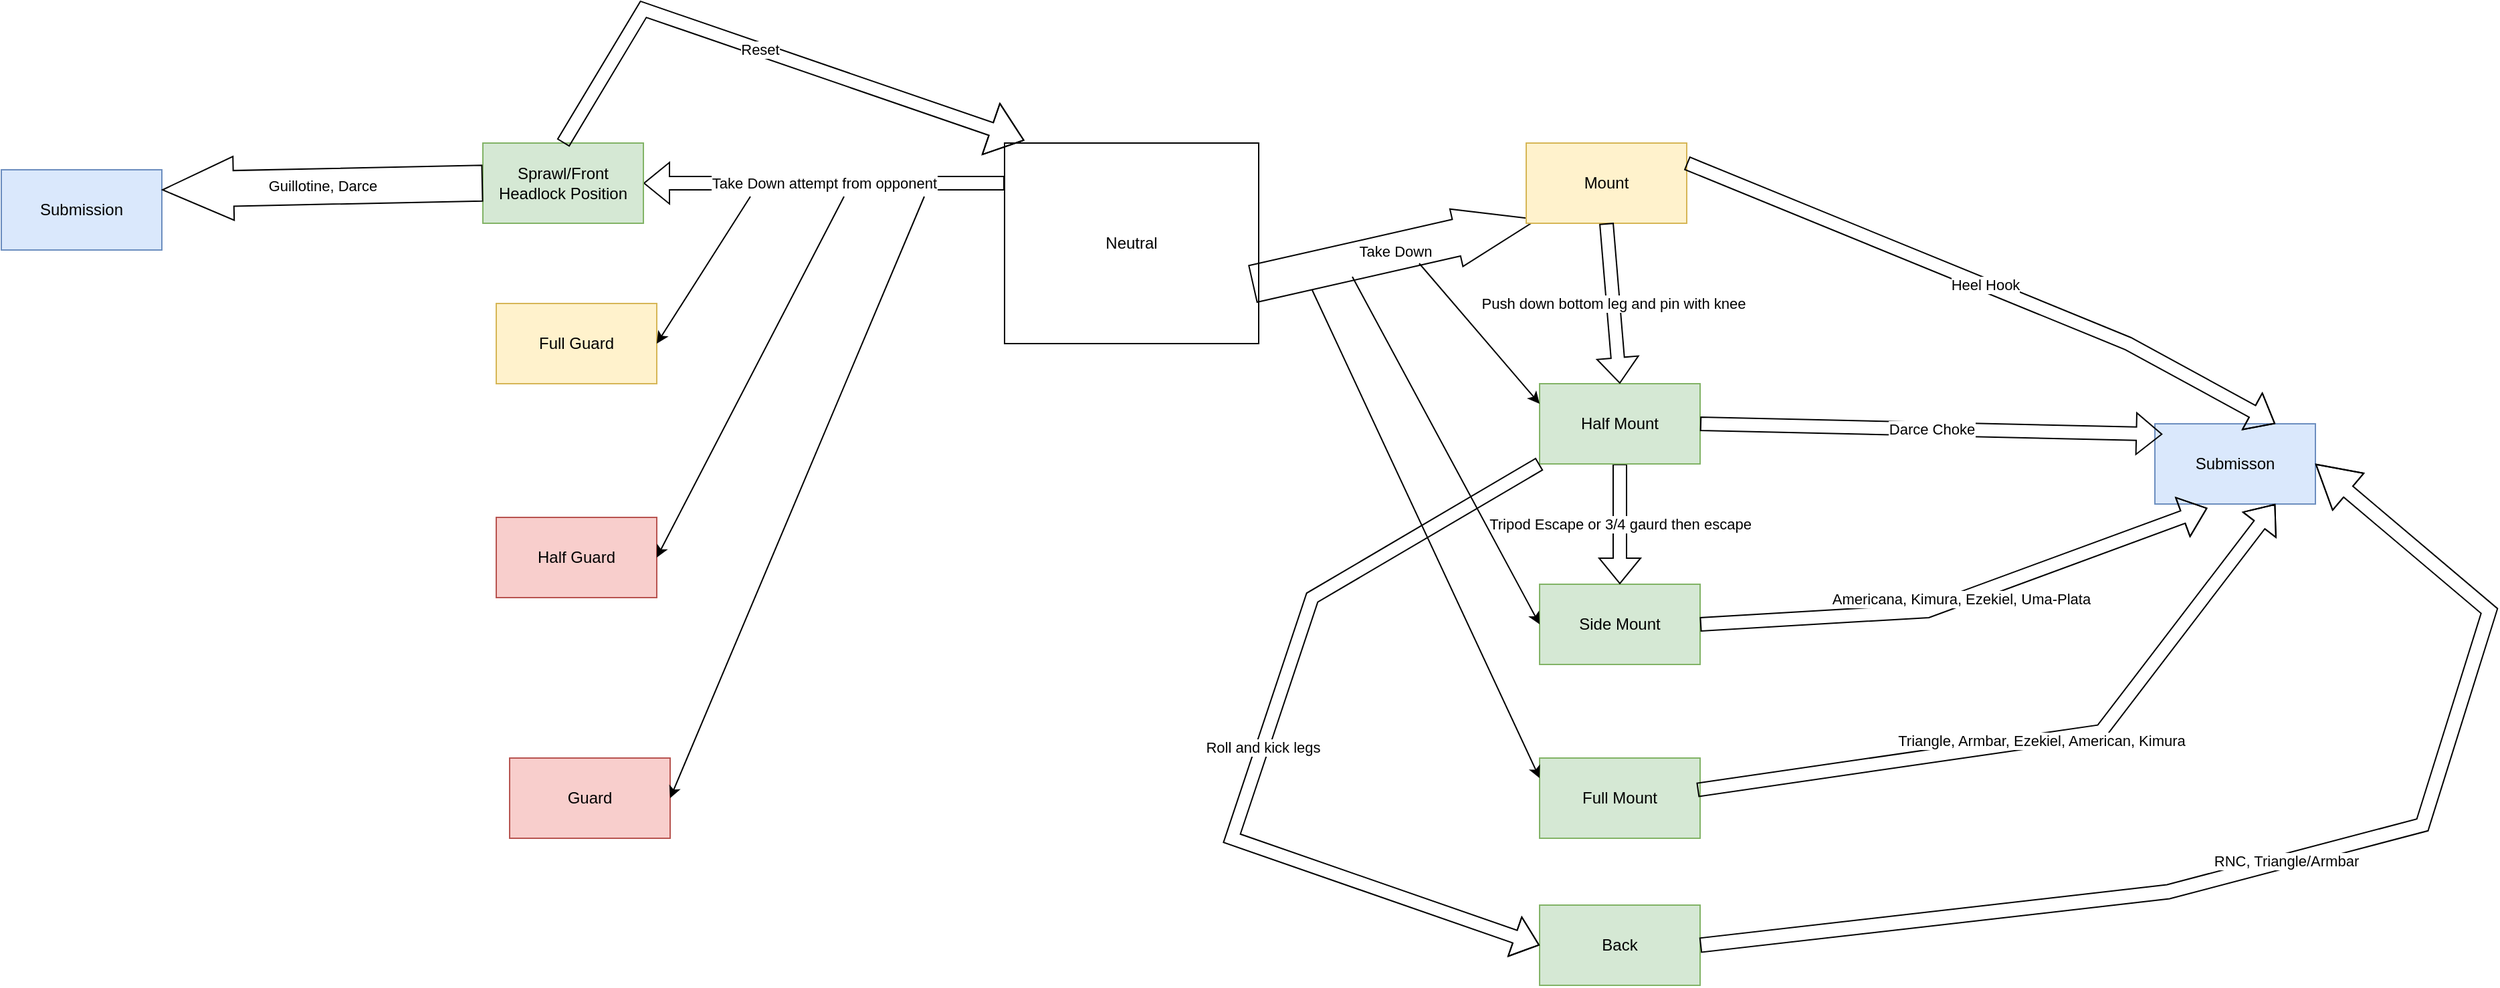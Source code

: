 <mxfile version="26.1.0">
  <diagram id="C5RBs43oDa-KdzZeNtuy" name="Page-1">
    <mxGraphModel dx="2147" dy="1233" grid="1" gridSize="10" guides="1" tooltips="1" connect="1" arrows="1" fold="1" page="0" pageScale="1" pageWidth="827" pageHeight="1169" math="0" shadow="0">
      <root>
        <mxCell id="WIyWlLk6GJQsqaUBKTNV-0" />
        <mxCell id="WIyWlLk6GJQsqaUBKTNV-1" parent="WIyWlLk6GJQsqaUBKTNV-0" />
        <mxCell id="EAlG9zvi_4I4vv1BTm75-0" value="Neutral" style="rounded=0;whiteSpace=wrap;html=1;" vertex="1" parent="WIyWlLk6GJQsqaUBKTNV-1">
          <mxGeometry y="-70" width="190" height="150" as="geometry" />
        </mxCell>
        <mxCell id="EAlG9zvi_4I4vv1BTm75-1" value="Take Down" style="shape=flexArrow;endArrow=classic;html=1;rounded=0;endWidth=15;endSize=20.33;width=28;entryX=0.073;entryY=0.95;entryDx=0;entryDy=0;entryPerimeter=0;exitX=0.975;exitY=0.703;exitDx=0;exitDy=0;exitPerimeter=0;" edge="1" parent="WIyWlLk6GJQsqaUBKTNV-1" source="EAlG9zvi_4I4vv1BTm75-0" target="EAlG9zvi_4I4vv1BTm75-2">
          <mxGeometry width="50" height="50" relative="1" as="geometry">
            <mxPoint x="190" y="74.5" as="sourcePoint" />
            <mxPoint x="390" y="74.5" as="targetPoint" />
            <Array as="points" />
            <mxPoint as="offset" />
          </mxGeometry>
        </mxCell>
        <mxCell id="EAlG9zvi_4I4vv1BTm75-2" value="Mount" style="rounded=0;whiteSpace=wrap;html=1;labelBackgroundColor=none;labelBorderColor=none;fillColor=#fff2cc;strokeColor=#d6b656;" vertex="1" parent="WIyWlLk6GJQsqaUBKTNV-1">
          <mxGeometry x="390" y="-70" width="120" height="60" as="geometry" />
        </mxCell>
        <mxCell id="EAlG9zvi_4I4vv1BTm75-7" value="Side Mount" style="rounded=0;whiteSpace=wrap;html=1;fillColor=#d5e8d4;strokeColor=#82b366;" vertex="1" parent="WIyWlLk6GJQsqaUBKTNV-1">
          <mxGeometry x="400" y="260" width="120" height="60" as="geometry" />
        </mxCell>
        <mxCell id="EAlG9zvi_4I4vv1BTm75-8" value="Full Mount" style="rounded=0;whiteSpace=wrap;html=1;fillColor=#d5e8d4;strokeColor=#82b366;" vertex="1" parent="WIyWlLk6GJQsqaUBKTNV-1">
          <mxGeometry x="400" y="390" width="120" height="60" as="geometry" />
        </mxCell>
        <mxCell id="EAlG9zvi_4I4vv1BTm75-11" value="Tripod Escape or 3/4 gaurd then escape" style="shape=flexArrow;endArrow=classic;html=1;rounded=0;exitX=0.5;exitY=1;exitDx=0;exitDy=0;" edge="1" parent="WIyWlLk6GJQsqaUBKTNV-1" source="EAlG9zvi_4I4vv1BTm75-12" target="EAlG9zvi_4I4vv1BTm75-7">
          <mxGeometry width="50" height="50" relative="1" as="geometry">
            <mxPoint x="510" y="155" as="sourcePoint" />
            <mxPoint x="600" y="260" as="targetPoint" />
            <Array as="points" />
          </mxGeometry>
        </mxCell>
        <mxCell id="EAlG9zvi_4I4vv1BTm75-12" value="Half Mount" style="rounded=0;whiteSpace=wrap;html=1;fillColor=#d5e8d4;strokeColor=#82b366;" vertex="1" parent="WIyWlLk6GJQsqaUBKTNV-1">
          <mxGeometry x="400" y="110" width="120" height="60" as="geometry" />
        </mxCell>
        <mxCell id="EAlG9zvi_4I4vv1BTm75-13" value="Submisson" style="rounded=0;whiteSpace=wrap;html=1;fillColor=#dae8fc;strokeColor=#6c8ebf;" vertex="1" parent="WIyWlLk6GJQsqaUBKTNV-1">
          <mxGeometry x="860" y="140" width="120" height="60" as="geometry" />
        </mxCell>
        <mxCell id="EAlG9zvi_4I4vv1BTm75-17" value="Darce Choke" style="shape=flexArrow;endArrow=classic;html=1;rounded=0;entryX=0.047;entryY=0.13;entryDx=0;entryDy=0;entryPerimeter=0;exitX=1;exitY=0.5;exitDx=0;exitDy=0;" edge="1" parent="WIyWlLk6GJQsqaUBKTNV-1" source="EAlG9zvi_4I4vv1BTm75-12" target="EAlG9zvi_4I4vv1BTm75-13">
          <mxGeometry width="50" height="50" relative="1" as="geometry">
            <mxPoint x="510" y="140" as="sourcePoint" />
            <mxPoint x="600" y="80" as="targetPoint" />
          </mxGeometry>
        </mxCell>
        <mxCell id="EAlG9zvi_4I4vv1BTm75-18" value="Heel Hook" style="shape=flexArrow;endArrow=classic;html=1;rounded=0;entryX=0.75;entryY=0;entryDx=0;entryDy=0;exitX=1;exitY=0.25;exitDx=0;exitDy=0;" edge="1" parent="WIyWlLk6GJQsqaUBKTNV-1" source="EAlG9zvi_4I4vv1BTm75-2" target="EAlG9zvi_4I4vv1BTm75-13">
          <mxGeometry width="50" height="50" relative="1" as="geometry">
            <mxPoint x="510" y="80" as="sourcePoint" />
            <mxPoint x="840" y="80" as="targetPoint" />
            <Array as="points">
              <mxPoint x="840" y="80" />
            </Array>
          </mxGeometry>
        </mxCell>
        <mxCell id="EAlG9zvi_4I4vv1BTm75-19" value="Push down bottom leg and pin with knee" style="shape=flexArrow;endArrow=classic;html=1;rounded=0;exitX=0.5;exitY=1;exitDx=0;exitDy=0;entryX=0.5;entryY=0;entryDx=0;entryDy=0;" edge="1" parent="WIyWlLk6GJQsqaUBKTNV-1" source="EAlG9zvi_4I4vv1BTm75-2" target="EAlG9zvi_4I4vv1BTm75-12">
          <mxGeometry width="50" height="50" relative="1" as="geometry">
            <mxPoint x="440" y="50" as="sourcePoint" />
            <mxPoint x="480" y="80" as="targetPoint" />
            <Array as="points" />
          </mxGeometry>
        </mxCell>
        <mxCell id="EAlG9zvi_4I4vv1BTm75-20" value="Americana, Kimura, Ezekiel, Uma-Plata" style="shape=flexArrow;endArrow=classic;html=1;rounded=0;entryX=0.327;entryY=1.05;entryDx=0;entryDy=0;entryPerimeter=0;exitX=1;exitY=0.5;exitDx=0;exitDy=0;" edge="1" parent="WIyWlLk6GJQsqaUBKTNV-1" source="EAlG9zvi_4I4vv1BTm75-7" target="EAlG9zvi_4I4vv1BTm75-13">
          <mxGeometry width="50" height="50" relative="1" as="geometry">
            <mxPoint x="510" y="320" as="sourcePoint" />
            <mxPoint x="560" y="280" as="targetPoint" />
            <Array as="points">
              <mxPoint x="690" y="280" />
            </Array>
          </mxGeometry>
        </mxCell>
        <mxCell id="EAlG9zvi_4I4vv1BTm75-24" value="Triangle, Armbar, Ezekiel, American, Kimura" style="shape=flexArrow;endArrow=classic;html=1;rounded=0;entryX=0.75;entryY=1;entryDx=0;entryDy=0;exitX=0.983;exitY=0.397;exitDx=0;exitDy=0;exitPerimeter=0;" edge="1" parent="WIyWlLk6GJQsqaUBKTNV-1" source="EAlG9zvi_4I4vv1BTm75-8" target="EAlG9zvi_4I4vv1BTm75-13">
          <mxGeometry width="50" height="50" relative="1" as="geometry">
            <mxPoint x="520" y="430" as="sourcePoint" />
            <mxPoint x="570" y="380" as="targetPoint" />
            <Array as="points">
              <mxPoint x="820" y="370" />
            </Array>
          </mxGeometry>
        </mxCell>
        <mxCell id="EAlG9zvi_4I4vv1BTm75-27" value="Take Down attempt from opponent" style="shape=flexArrow;endArrow=classic;html=1;rounded=0;" edge="1" parent="WIyWlLk6GJQsqaUBKTNV-1">
          <mxGeometry width="50" height="50" relative="1" as="geometry">
            <mxPoint y="-40" as="sourcePoint" />
            <mxPoint x="-270" y="-40" as="targetPoint" />
          </mxGeometry>
        </mxCell>
        <mxCell id="EAlG9zvi_4I4vv1BTm75-30" value="Sprawl/Front Headlock Position" style="rounded=0;whiteSpace=wrap;html=1;fillColor=#d5e8d4;strokeColor=#82b366;" vertex="1" parent="WIyWlLk6GJQsqaUBKTNV-1">
          <mxGeometry x="-390" y="-70" width="120" height="60" as="geometry" />
        </mxCell>
        <mxCell id="EAlG9zvi_4I4vv1BTm75-31" value="Submission" style="rounded=0;whiteSpace=wrap;html=1;fillColor=#dae8fc;strokeColor=#6c8ebf;" vertex="1" parent="WIyWlLk6GJQsqaUBKTNV-1">
          <mxGeometry x="-750" y="-50" width="120" height="60" as="geometry" />
        </mxCell>
        <mxCell id="EAlG9zvi_4I4vv1BTm75-32" value="Guillotine, Darce" style="shape=flexArrow;endArrow=classic;html=1;rounded=0;width=26.667;endSize=17.373;exitX=0;exitY=0.5;exitDx=0;exitDy=0;entryX=1;entryY=0.25;entryDx=0;entryDy=0;" edge="1" parent="WIyWlLk6GJQsqaUBKTNV-1" source="EAlG9zvi_4I4vv1BTm75-30" target="EAlG9zvi_4I4vv1BTm75-31">
          <mxGeometry width="50" height="50" relative="1" as="geometry">
            <mxPoint x="-600" y="-120" as="sourcePoint" />
            <mxPoint x="-410" y="-270" as="targetPoint" />
          </mxGeometry>
        </mxCell>
        <mxCell id="EAlG9zvi_4I4vv1BTm75-33" value="Reset" style="shape=flexArrow;endArrow=classic;html=1;rounded=0;endWidth=29.333;endSize=8.267;exitX=0.5;exitY=0;exitDx=0;exitDy=0;entryX=0.078;entryY=-0.013;entryDx=0;entryDy=0;entryPerimeter=0;" edge="1" parent="WIyWlLk6GJQsqaUBKTNV-1" source="EAlG9zvi_4I4vv1BTm75-30" target="EAlG9zvi_4I4vv1BTm75-0">
          <mxGeometry width="50" height="50" relative="1" as="geometry">
            <mxPoint x="-170" y="170" as="sourcePoint" />
            <mxPoint x="-90" y="90" as="targetPoint" />
            <Array as="points">
              <mxPoint x="-270" y="-170" />
            </Array>
          </mxGeometry>
        </mxCell>
        <mxCell id="EAlG9zvi_4I4vv1BTm75-34" value="Back" style="rounded=0;whiteSpace=wrap;html=1;fillColor=#d5e8d4;strokeColor=#82b366;" vertex="1" parent="WIyWlLk6GJQsqaUBKTNV-1">
          <mxGeometry x="400" y="500" width="120" height="60" as="geometry" />
        </mxCell>
        <mxCell id="EAlG9zvi_4I4vv1BTm75-35" value="RNC, Triangle/Armbar" style="shape=flexArrow;endArrow=classic;html=1;rounded=0;exitX=1;exitY=0.5;exitDx=0;exitDy=0;width=10.667;endSize=10.213;endWidth=24.444;entryX=1;entryY=0.5;entryDx=0;entryDy=0;" edge="1" parent="WIyWlLk6GJQsqaUBKTNV-1" source="EAlG9zvi_4I4vv1BTm75-34" target="EAlG9zvi_4I4vv1BTm75-13">
          <mxGeometry width="50" height="50" relative="1" as="geometry">
            <mxPoint x="800" y="440" as="sourcePoint" />
            <mxPoint x="1060" y="130" as="targetPoint" />
            <Array as="points">
              <mxPoint x="870" y="490" />
              <mxPoint x="1060" y="440" />
              <mxPoint x="1110" y="280" />
            </Array>
          </mxGeometry>
        </mxCell>
        <mxCell id="EAlG9zvi_4I4vv1BTm75-37" value="Roll and kick legs" style="shape=flexArrow;endArrow=classic;html=1;rounded=0;exitX=0;exitY=1;exitDx=0;exitDy=0;entryX=0;entryY=0.5;entryDx=0;entryDy=0;" edge="1" parent="WIyWlLk6GJQsqaUBKTNV-1" source="EAlG9zvi_4I4vv1BTm75-12" target="EAlG9zvi_4I4vv1BTm75-34">
          <mxGeometry width="50" height="50" relative="1" as="geometry">
            <mxPoint x="60" y="260" as="sourcePoint" />
            <mxPoint x="400" y="520" as="targetPoint" />
            <Array as="points">
              <mxPoint x="230" y="270" />
              <mxPoint x="170" y="450" />
            </Array>
          </mxGeometry>
        </mxCell>
        <mxCell id="EAlG9zvi_4I4vv1BTm75-38" value="Full Guard" style="rounded=0;whiteSpace=wrap;html=1;fillColor=#fff2cc;strokeColor=#d6b656;" vertex="1" parent="WIyWlLk6GJQsqaUBKTNV-1">
          <mxGeometry x="-380" y="50" width="120" height="60" as="geometry" />
        </mxCell>
        <mxCell id="EAlG9zvi_4I4vv1BTm75-39" value="Half Guard" style="rounded=0;whiteSpace=wrap;html=1;fillColor=#f8cecc;strokeColor=#b85450;" vertex="1" parent="WIyWlLk6GJQsqaUBKTNV-1">
          <mxGeometry x="-380" y="210" width="120" height="60" as="geometry" />
        </mxCell>
        <mxCell id="EAlG9zvi_4I4vv1BTm75-40" value="Guard" style="rounded=0;whiteSpace=wrap;html=1;fillColor=#f8cecc;strokeColor=#b85450;" vertex="1" parent="WIyWlLk6GJQsqaUBKTNV-1">
          <mxGeometry x="-370" y="390" width="120" height="60" as="geometry" />
        </mxCell>
        <mxCell id="EAlG9zvi_4I4vv1BTm75-48" value="" style="endArrow=classic;html=1;rounded=0;entryX=1;entryY=0.5;entryDx=0;entryDy=0;" edge="1" parent="WIyWlLk6GJQsqaUBKTNV-1" target="EAlG9zvi_4I4vv1BTm75-38">
          <mxGeometry width="50" height="50" relative="1" as="geometry">
            <mxPoint x="-190" y="-30" as="sourcePoint" />
            <mxPoint x="-150" y="260" as="targetPoint" />
            <Array as="points" />
          </mxGeometry>
        </mxCell>
        <mxCell id="EAlG9zvi_4I4vv1BTm75-49" value="" style="endArrow=classic;html=1;rounded=0;entryX=0;entryY=0.25;entryDx=0;entryDy=0;" edge="1" parent="WIyWlLk6GJQsqaUBKTNV-1" target="EAlG9zvi_4I4vv1BTm75-12">
          <mxGeometry width="50" height="50" relative="1" as="geometry">
            <mxPoint x="310" y="20" as="sourcePoint" />
            <mxPoint x="460" y="260" as="targetPoint" />
          </mxGeometry>
        </mxCell>
        <mxCell id="EAlG9zvi_4I4vv1BTm75-50" value="" style="endArrow=classic;html=1;rounded=0;entryX=0;entryY=0.5;entryDx=0;entryDy=0;" edge="1" parent="WIyWlLk6GJQsqaUBKTNV-1" target="EAlG9zvi_4I4vv1BTm75-7">
          <mxGeometry width="50" height="50" relative="1" as="geometry">
            <mxPoint x="260" y="30" as="sourcePoint" />
            <mxPoint x="460" y="260" as="targetPoint" />
          </mxGeometry>
        </mxCell>
        <mxCell id="EAlG9zvi_4I4vv1BTm75-51" value="" style="endArrow=classic;html=1;rounded=0;entryX=0;entryY=0.25;entryDx=0;entryDy=0;" edge="1" parent="WIyWlLk6GJQsqaUBKTNV-1" target="EAlG9zvi_4I4vv1BTm75-8">
          <mxGeometry width="50" height="50" relative="1" as="geometry">
            <mxPoint x="230" y="40" as="sourcePoint" />
            <mxPoint x="460" y="260" as="targetPoint" />
          </mxGeometry>
        </mxCell>
        <mxCell id="EAlG9zvi_4I4vv1BTm75-53" value="" style="endArrow=classic;html=1;rounded=0;entryX=1;entryY=0.5;entryDx=0;entryDy=0;" edge="1" parent="WIyWlLk6GJQsqaUBKTNV-1" target="EAlG9zvi_4I4vv1BTm75-39">
          <mxGeometry width="50" height="50" relative="1" as="geometry">
            <mxPoint x="-120" y="-30" as="sourcePoint" />
            <mxPoint x="-60" y="260" as="targetPoint" />
          </mxGeometry>
        </mxCell>
        <mxCell id="EAlG9zvi_4I4vv1BTm75-54" value="" style="endArrow=classic;html=1;rounded=0;entryX=1;entryY=0.5;entryDx=0;entryDy=0;" edge="1" parent="WIyWlLk6GJQsqaUBKTNV-1" target="EAlG9zvi_4I4vv1BTm75-40">
          <mxGeometry width="50" height="50" relative="1" as="geometry">
            <mxPoint x="-60" y="-30" as="sourcePoint" />
            <mxPoint x="-60" y="260" as="targetPoint" />
          </mxGeometry>
        </mxCell>
      </root>
    </mxGraphModel>
  </diagram>
</mxfile>
